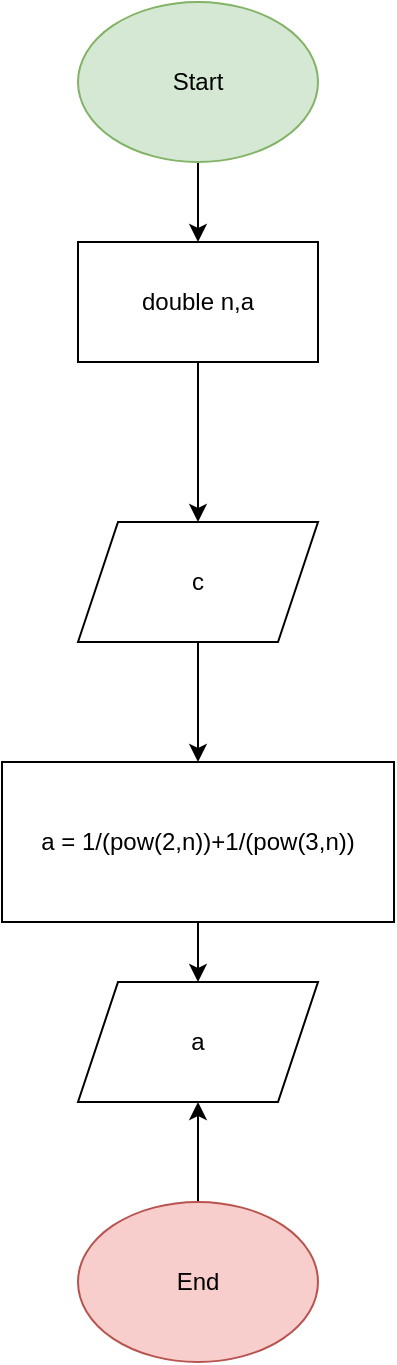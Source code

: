 <mxfile version="24.8.6">
  <diagram name="Сторінка-1" id="9XLp76c66CHmXLsAxaln">
    <mxGraphModel grid="1" page="1" gridSize="10" guides="1" tooltips="1" connect="1" arrows="1" fold="1" pageScale="1" pageWidth="827" pageHeight="1169" math="0" shadow="0">
      <root>
        <mxCell id="0" />
        <mxCell id="1" parent="0" />
        <mxCell id="biP-UQdh9MVSotHNAcDJ-5" value="" style="edgeStyle=orthogonalEdgeStyle;rounded=0;orthogonalLoop=1;jettySize=auto;html=1;" edge="1" parent="1" source="biP-UQdh9MVSotHNAcDJ-1" target="biP-UQdh9MVSotHNAcDJ-4">
          <mxGeometry relative="1" as="geometry" />
        </mxCell>
        <mxCell id="biP-UQdh9MVSotHNAcDJ-1" value="double n,a" style="rounded=0;whiteSpace=wrap;html=1;" vertex="1" parent="1">
          <mxGeometry x="354" y="500" width="120" height="60" as="geometry" />
        </mxCell>
        <mxCell id="biP-UQdh9MVSotHNAcDJ-3" style="edgeStyle=orthogonalEdgeStyle;rounded=0;orthogonalLoop=1;jettySize=auto;html=1;entryX=0.5;entryY=0;entryDx=0;entryDy=0;" edge="1" parent="1" source="biP-UQdh9MVSotHNAcDJ-2" target="biP-UQdh9MVSotHNAcDJ-1">
          <mxGeometry relative="1" as="geometry" />
        </mxCell>
        <mxCell id="biP-UQdh9MVSotHNAcDJ-2" value="Start" style="ellipse;whiteSpace=wrap;html=1;fillColor=#d5e8d4;strokeColor=#82b366;" vertex="1" parent="1">
          <mxGeometry x="354" y="380" width="120" height="80" as="geometry" />
        </mxCell>
        <mxCell id="biP-UQdh9MVSotHNAcDJ-7" value="" style="edgeStyle=orthogonalEdgeStyle;rounded=0;orthogonalLoop=1;jettySize=auto;html=1;" edge="1" parent="1" source="biP-UQdh9MVSotHNAcDJ-4" target="biP-UQdh9MVSotHNAcDJ-6">
          <mxGeometry relative="1" as="geometry" />
        </mxCell>
        <mxCell id="biP-UQdh9MVSotHNAcDJ-4" value="c" style="shape=parallelogram;perimeter=parallelogramPerimeter;whiteSpace=wrap;html=1;fixedSize=1;rounded=0;" vertex="1" parent="1">
          <mxGeometry x="354" y="640" width="120" height="60" as="geometry" />
        </mxCell>
        <mxCell id="biP-UQdh9MVSotHNAcDJ-8" style="edgeStyle=orthogonalEdgeStyle;rounded=0;orthogonalLoop=1;jettySize=auto;html=1;" edge="1" parent="1" source="biP-UQdh9MVSotHNAcDJ-6" target="biP-UQdh9MVSotHNAcDJ-9">
          <mxGeometry relative="1" as="geometry">
            <mxPoint x="414" y="900" as="targetPoint" />
          </mxGeometry>
        </mxCell>
        <mxCell id="biP-UQdh9MVSotHNAcDJ-6" value="a = 1/(pow(2,n))+1/(pow(3,n))" style="whiteSpace=wrap;html=1;rounded=0;" vertex="1" parent="1">
          <mxGeometry x="316" y="760" width="196" height="80" as="geometry" />
        </mxCell>
        <mxCell id="biP-UQdh9MVSotHNAcDJ-9" value="a" style="shape=parallelogram;perimeter=parallelogramPerimeter;whiteSpace=wrap;html=1;fixedSize=1;" vertex="1" parent="1">
          <mxGeometry x="354" y="870" width="120" height="60" as="geometry" />
        </mxCell>
        <mxCell id="biP-UQdh9MVSotHNAcDJ-11" style="edgeStyle=orthogonalEdgeStyle;rounded=0;orthogonalLoop=1;jettySize=auto;html=1;entryX=0.5;entryY=1;entryDx=0;entryDy=0;" edge="1" parent="1" source="biP-UQdh9MVSotHNAcDJ-10" target="biP-UQdh9MVSotHNAcDJ-9">
          <mxGeometry relative="1" as="geometry" />
        </mxCell>
        <mxCell id="biP-UQdh9MVSotHNAcDJ-10" value="End" style="ellipse;whiteSpace=wrap;html=1;fillColor=#f8cecc;strokeColor=#b85450;" vertex="1" parent="1">
          <mxGeometry x="354" y="980" width="120" height="80" as="geometry" />
        </mxCell>
      </root>
    </mxGraphModel>
  </diagram>
</mxfile>
